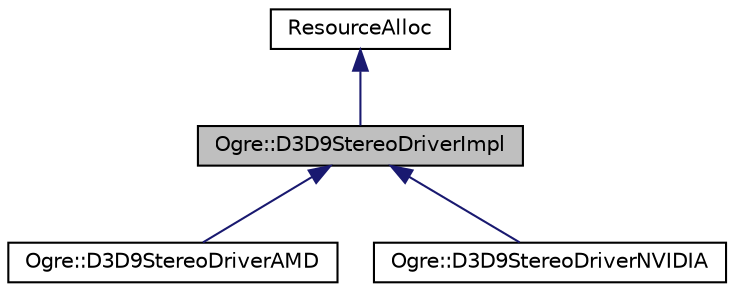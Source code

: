 digraph "Ogre::D3D9StereoDriverImpl"
{
  bgcolor="transparent";
  edge [fontname="Helvetica",fontsize="10",labelfontname="Helvetica",labelfontsize="10"];
  node [fontname="Helvetica",fontsize="10",shape=record];
  Node0 [label="Ogre::D3D9StereoDriverImpl",height=0.2,width=0.4,color="black", fillcolor="grey75", style="filled", fontcolor="black"];
  Node1 -> Node0 [dir="back",color="midnightblue",fontsize="10",style="solid",fontname="Helvetica"];
  Node1 [label="ResourceAlloc",height=0.2,width=0.4,color="black",URL="$class_ogre_1_1_allocated_object.html"];
  Node0 -> Node2 [dir="back",color="midnightblue",fontsize="10",style="solid",fontname="Helvetica"];
  Node2 [label="Ogre::D3D9StereoDriverAMD",height=0.2,width=0.4,color="black",URL="$class_ogre_1_1_d3_d9_stereo_driver_a_m_d.html",tooltip="Virtual interface of the stereo driver. "];
  Node0 -> Node3 [dir="back",color="midnightblue",fontsize="10",style="solid",fontname="Helvetica"];
  Node3 [label="Ogre::D3D9StereoDriverNVIDIA",height=0.2,width=0.4,color="black",URL="$class_ogre_1_1_d3_d9_stereo_driver_n_v_i_d_i_a.html",tooltip="Interface of the NVIDIA stereo driver. "];
}
